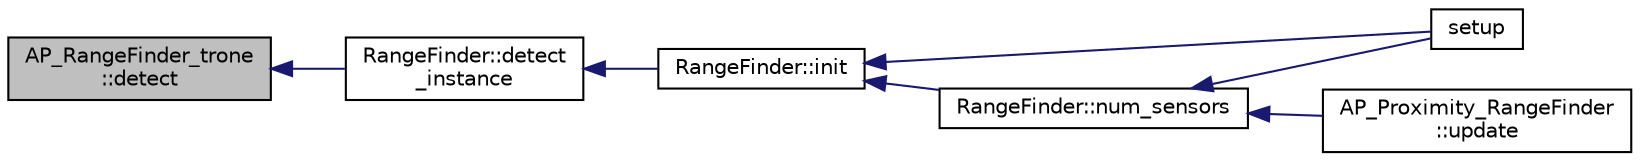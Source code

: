 digraph "AP_RangeFinder_trone::detect"
{
 // INTERACTIVE_SVG=YES
  edge [fontname="Helvetica",fontsize="10",labelfontname="Helvetica",labelfontsize="10"];
  node [fontname="Helvetica",fontsize="10",shape=record];
  rankdir="LR";
  Node1 [label="AP_RangeFinder_trone\l::detect",height=0.2,width=0.4,color="black", fillcolor="grey75", style="filled", fontcolor="black"];
  Node1 -> Node2 [dir="back",color="midnightblue",fontsize="10",style="solid",fontname="Helvetica"];
  Node2 [label="RangeFinder::detect\l_instance",height=0.2,width=0.4,color="black", fillcolor="white", style="filled",URL="$classRangeFinder.html#a7f7f9dce880eb37d53df67cba39bdda9"];
  Node2 -> Node3 [dir="back",color="midnightblue",fontsize="10",style="solid",fontname="Helvetica"];
  Node3 [label="RangeFinder::init",height=0.2,width=0.4,color="black", fillcolor="white", style="filled",URL="$classRangeFinder.html#a1c2d6a488e35a856814b5d48ca3d5d9e"];
  Node3 -> Node4 [dir="back",color="midnightblue",fontsize="10",style="solid",fontname="Helvetica"];
  Node4 [label="setup",height=0.2,width=0.4,color="black", fillcolor="white", style="filled",URL="$RFIND__test_8cpp.html#a4fc01d736fe50cf5b977f755b675f11d"];
  Node3 -> Node5 [dir="back",color="midnightblue",fontsize="10",style="solid",fontname="Helvetica"];
  Node5 [label="RangeFinder::num_sensors",height=0.2,width=0.4,color="black", fillcolor="white", style="filled",URL="$classRangeFinder.html#a95856f52f03d5234d587600faedcbfaf"];
  Node5 -> Node6 [dir="back",color="midnightblue",fontsize="10",style="solid",fontname="Helvetica"];
  Node6 [label="AP_Proximity_RangeFinder\l::update",height=0.2,width=0.4,color="black", fillcolor="white", style="filled",URL="$classAP__Proximity__RangeFinder.html#a00972bd55509a984f8a71c4cfdb78445"];
  Node5 -> Node4 [dir="back",color="midnightblue",fontsize="10",style="solid",fontname="Helvetica"];
}
